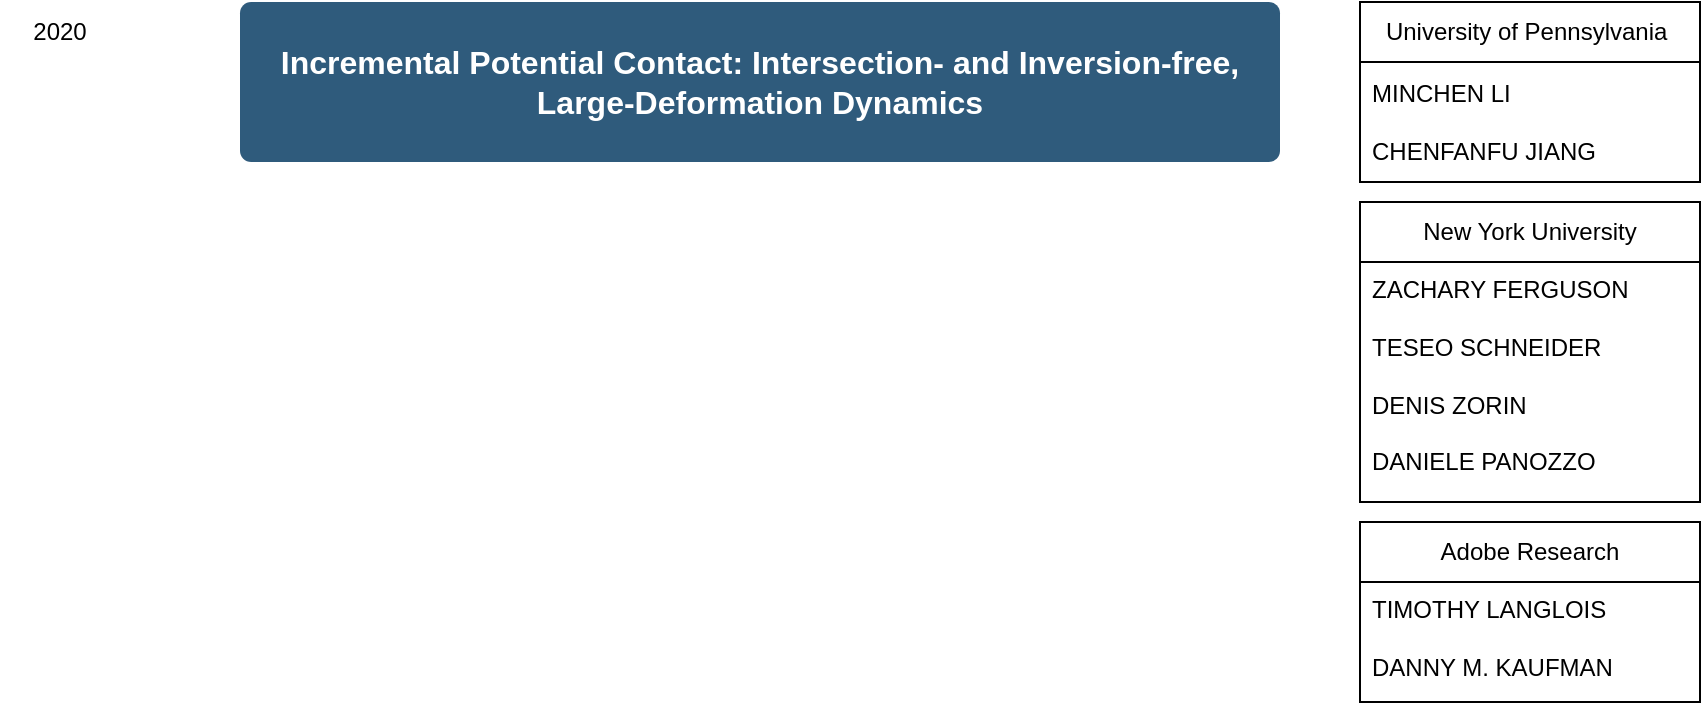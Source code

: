 <mxfile version="23.1.1" type="github">
  <diagram id="6a731a19-8d31-9384-78a2-239565b7b9f0" name="Page-1">
    <mxGraphModel dx="1430" dy="757" grid="1" gridSize="10" guides="1" tooltips="1" connect="1" arrows="1" fold="1" page="1" pageScale="1" pageWidth="1169" pageHeight="827" background="none" math="0" shadow="0">
      <root>
        <mxCell id="0" />
        <mxCell id="1" parent="0" />
        <mxCell id="1749" value="Incremental Potential Contact: Intersection- and Inversion-free,&lt;br/&gt;Large-Deformation Dynamics" style="rounded=1;whiteSpace=wrap;html=1;shadow=0;labelBackgroundColor=none;strokeColor=none;strokeWidth=3;fillColor=#2F5B7C;fontFamily=Helvetica;fontSize=16;fontColor=#FFFFFF;align=center;fontStyle=1;spacing=5;arcSize=7;perimeterSpacing=2;" parent="1" vertex="1">
          <mxGeometry x="480" y="360" width="520" height="80" as="geometry" />
        </mxCell>
        <mxCell id="SvjpMgCOooim5OPrCzL7-1786" value="University of Pennsylvania&amp;nbsp;" style="swimlane;fontStyle=0;childLayout=stackLayout;horizontal=1;startSize=30;horizontalStack=0;resizeParent=1;resizeParentMax=0;resizeLast=0;collapsible=1;marginBottom=0;whiteSpace=wrap;html=1;" vertex="1" parent="1">
          <mxGeometry x="1040" y="360" width="170" height="90" as="geometry">
            <mxRectangle x="1040" y="360" width="60" height="30" as="alternateBounds" />
          </mxGeometry>
        </mxCell>
        <mxCell id="SvjpMgCOooim5OPrCzL7-1787" value="MINCHEN LI&lt;br&gt;&lt;br&gt;CHENFANFU JIANG" style="text;strokeColor=none;fillColor=none;align=left;verticalAlign=middle;spacingLeft=4;spacingRight=4;overflow=hidden;points=[[0,0.5],[1,0.5]];portConstraint=eastwest;rotatable=0;whiteSpace=wrap;html=1;" vertex="1" parent="SvjpMgCOooim5OPrCzL7-1786">
          <mxGeometry y="30" width="170" height="60" as="geometry" />
        </mxCell>
        <mxCell id="SvjpMgCOooim5OPrCzL7-1790" value="New York University" style="swimlane;fontStyle=0;childLayout=stackLayout;horizontal=1;startSize=30;horizontalStack=0;resizeParent=1;resizeParentMax=0;resizeLast=0;collapsible=1;marginBottom=0;whiteSpace=wrap;html=1;" vertex="1" parent="1">
          <mxGeometry x="1040" y="460" width="170" height="150" as="geometry">
            <mxRectangle x="710" y="500" width="60" height="30" as="alternateBounds" />
          </mxGeometry>
        </mxCell>
        <mxCell id="SvjpMgCOooim5OPrCzL7-1791" value="&lt;span style=&quot;border-color: var(--border-color);&quot;&gt;ZACHARY FERGUSON&lt;br&gt;&lt;br&gt;TESEO SCHNEIDER&lt;br&gt;&lt;br&gt;DENIS ZORIN &lt;br&gt;&lt;br&gt;DANIELE PANOZZO&lt;br&gt;&lt;/span&gt;" style="text;strokeColor=none;fillColor=none;align=left;verticalAlign=top;spacingLeft=4;spacingRight=4;overflow=hidden;points=[[0,0.5],[1,0.5]];portConstraint=eastwest;rotatable=0;whiteSpace=wrap;html=1;horizontal=1;" vertex="1" parent="SvjpMgCOooim5OPrCzL7-1790">
          <mxGeometry y="30" width="170" height="120" as="geometry" />
        </mxCell>
        <mxCell id="SvjpMgCOooim5OPrCzL7-1794" value="Adobe Research" style="swimlane;fontStyle=0;childLayout=stackLayout;horizontal=1;startSize=30;horizontalStack=0;resizeParent=1;resizeParentMax=0;resizeLast=0;collapsible=1;marginBottom=0;whiteSpace=wrap;html=1;" vertex="1" parent="1">
          <mxGeometry x="1040" y="620" width="170" height="90" as="geometry">
            <mxRectangle x="710" y="500" width="60" height="30" as="alternateBounds" />
          </mxGeometry>
        </mxCell>
        <mxCell id="SvjpMgCOooim5OPrCzL7-1795" value="&lt;span style=&quot;border-color: var(--border-color);&quot;&gt;TIMOTHY LANGLOIS&lt;br&gt;&lt;br&gt;DANNY M. KAUFMAN&lt;br&gt;&lt;/span&gt;" style="text;strokeColor=none;fillColor=none;align=left;verticalAlign=top;spacingLeft=4;spacingRight=4;overflow=hidden;points=[[0,0.5],[1,0.5]];portConstraint=eastwest;rotatable=0;whiteSpace=wrap;html=1;horizontal=1;" vertex="1" parent="SvjpMgCOooim5OPrCzL7-1794">
          <mxGeometry y="30" width="170" height="60" as="geometry" />
        </mxCell>
        <mxCell id="SvjpMgCOooim5OPrCzL7-1798" value="2020&lt;br&gt;" style="text;html=1;strokeColor=none;fillColor=none;align=center;verticalAlign=middle;whiteSpace=wrap;rounded=0;" vertex="1" parent="1">
          <mxGeometry x="360" y="360" width="60" height="30" as="geometry" />
        </mxCell>
      </root>
    </mxGraphModel>
  </diagram>
</mxfile>
